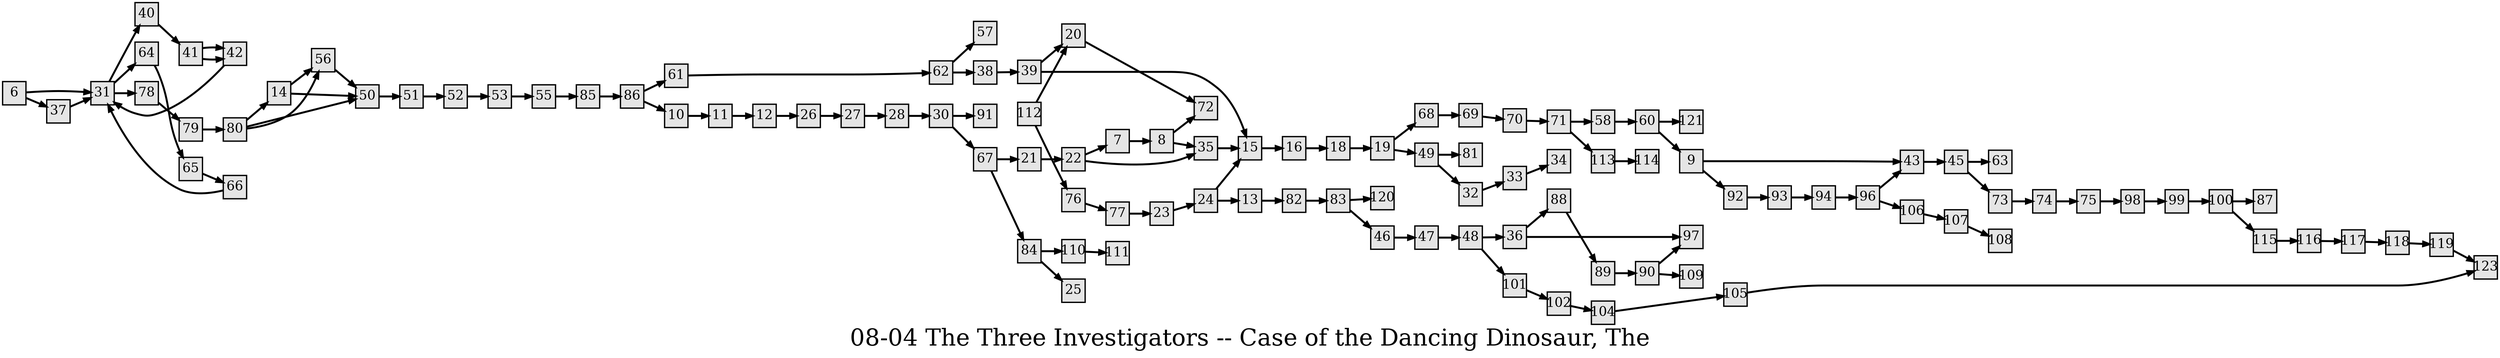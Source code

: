 digraph g{
  graph [ label="08-04 The Three Investigators -- Case of the Dancing Dinosaur, The" rankdir=LR, ordering=out, fontsize=36, nodesep="0.35", ranksep="0.45"];
  node  [shape=rect, penwidth=2, fontsize=20, style=filled, fillcolor=grey90, margin="0,0", labelfloat=true, regular=true, fixedsize=true];
  edge  [labelfloat=true, penwidth=3, fontsize=12];
  6 -> 31;
  6 -> 37;
  7 -> 8;
  8 -> 72;
  8 -> 35;
  9 -> 43;
  9 -> 92;
  10 -> 11;
  11 -> 12;
  12 -> 26;
  13 -> 82;
  14 -> 56;
  14 -> 50;
  15 -> 16;
  16 -> 18;
  18 -> 19;
  19 -> 68;
  19 -> 49;
  20 -> 72;
  21 -> 22;
  22 -> 7;
  22 -> 35;
  23 -> 24;
  24 -> 15;
  24 -> 13;
  26 -> 27;
  27 -> 28;
  28 -> 30;
  30 -> 91;
  30 -> 67;
  31 -> 40;
  31 -> 64;
  31 -> 78;
  32 -> 33;
  33 -> 34;
  35 -> 15;
  36 -> 88;
  36 -> 97;
  37 -> 31;
  38 -> 39;
  39 -> 20;
  39 -> 15;
  40 -> 41;
  41 -> 42;
  41 -> 42;
  42 -> 31;
  43 -> 45;
  45 -> 63;
  45 -> 73;
  46 -> 47;
  47 -> 48;
  48 -> 36;
  48 -> 101;
  49 -> 81;
  49 -> 32;
  50 -> 51;
  51 -> 52;
  52 -> 53;
  53 -> 55;
  55 -> 85;
  56 -> 50;
  58 -> 60;
  60 -> 121;
  60 -> 9;
  61 -> 62;
  62 -> 57;
  62 -> 38;
  64 -> 65;
  65 -> 66;
  66 -> 31;
  67 -> 21;
  67 -> 84;
  68 -> 69;
  69 -> 70;
  70 -> 71;
  71 -> 58;
  71 -> 113;
  73 -> 74;
  74 -> 75;
  75 -> 98;
  76 -> 77;
  77 -> 23;
  78 -> 79;
  79 -> 80;
  80 -> 14;
  80 -> 50;
  80 -> 56;
  82 -> 83;
  83 -> 120;
  83 -> 46;
  84 -> 110;
  84 -> 25;
  85 -> 86;
  86 -> 61;
  86 -> 10;
  88 -> 89;
  89 -> 90;
  90 -> 97;
  90 -> 109;
  92 -> 93;
  93 -> 94;
  94 -> 96;
  96 -> 43;
  96 -> 106;
  98 -> 99;
  99 -> 100;
  100 -> 87;
  100 -> 115;
  101 -> 102;
  102 -> 104;
  104 -> 105;
  105 -> 123;
  106 -> 107;
  107 -> 108;
  110 -> 111;
  112 -> 20;
  112 -> 76;
  113 -> 114;
  115 -> 116;
  116 -> 117;
  117 -> 118;
  118 -> 119;
  119 -> 123;

}

